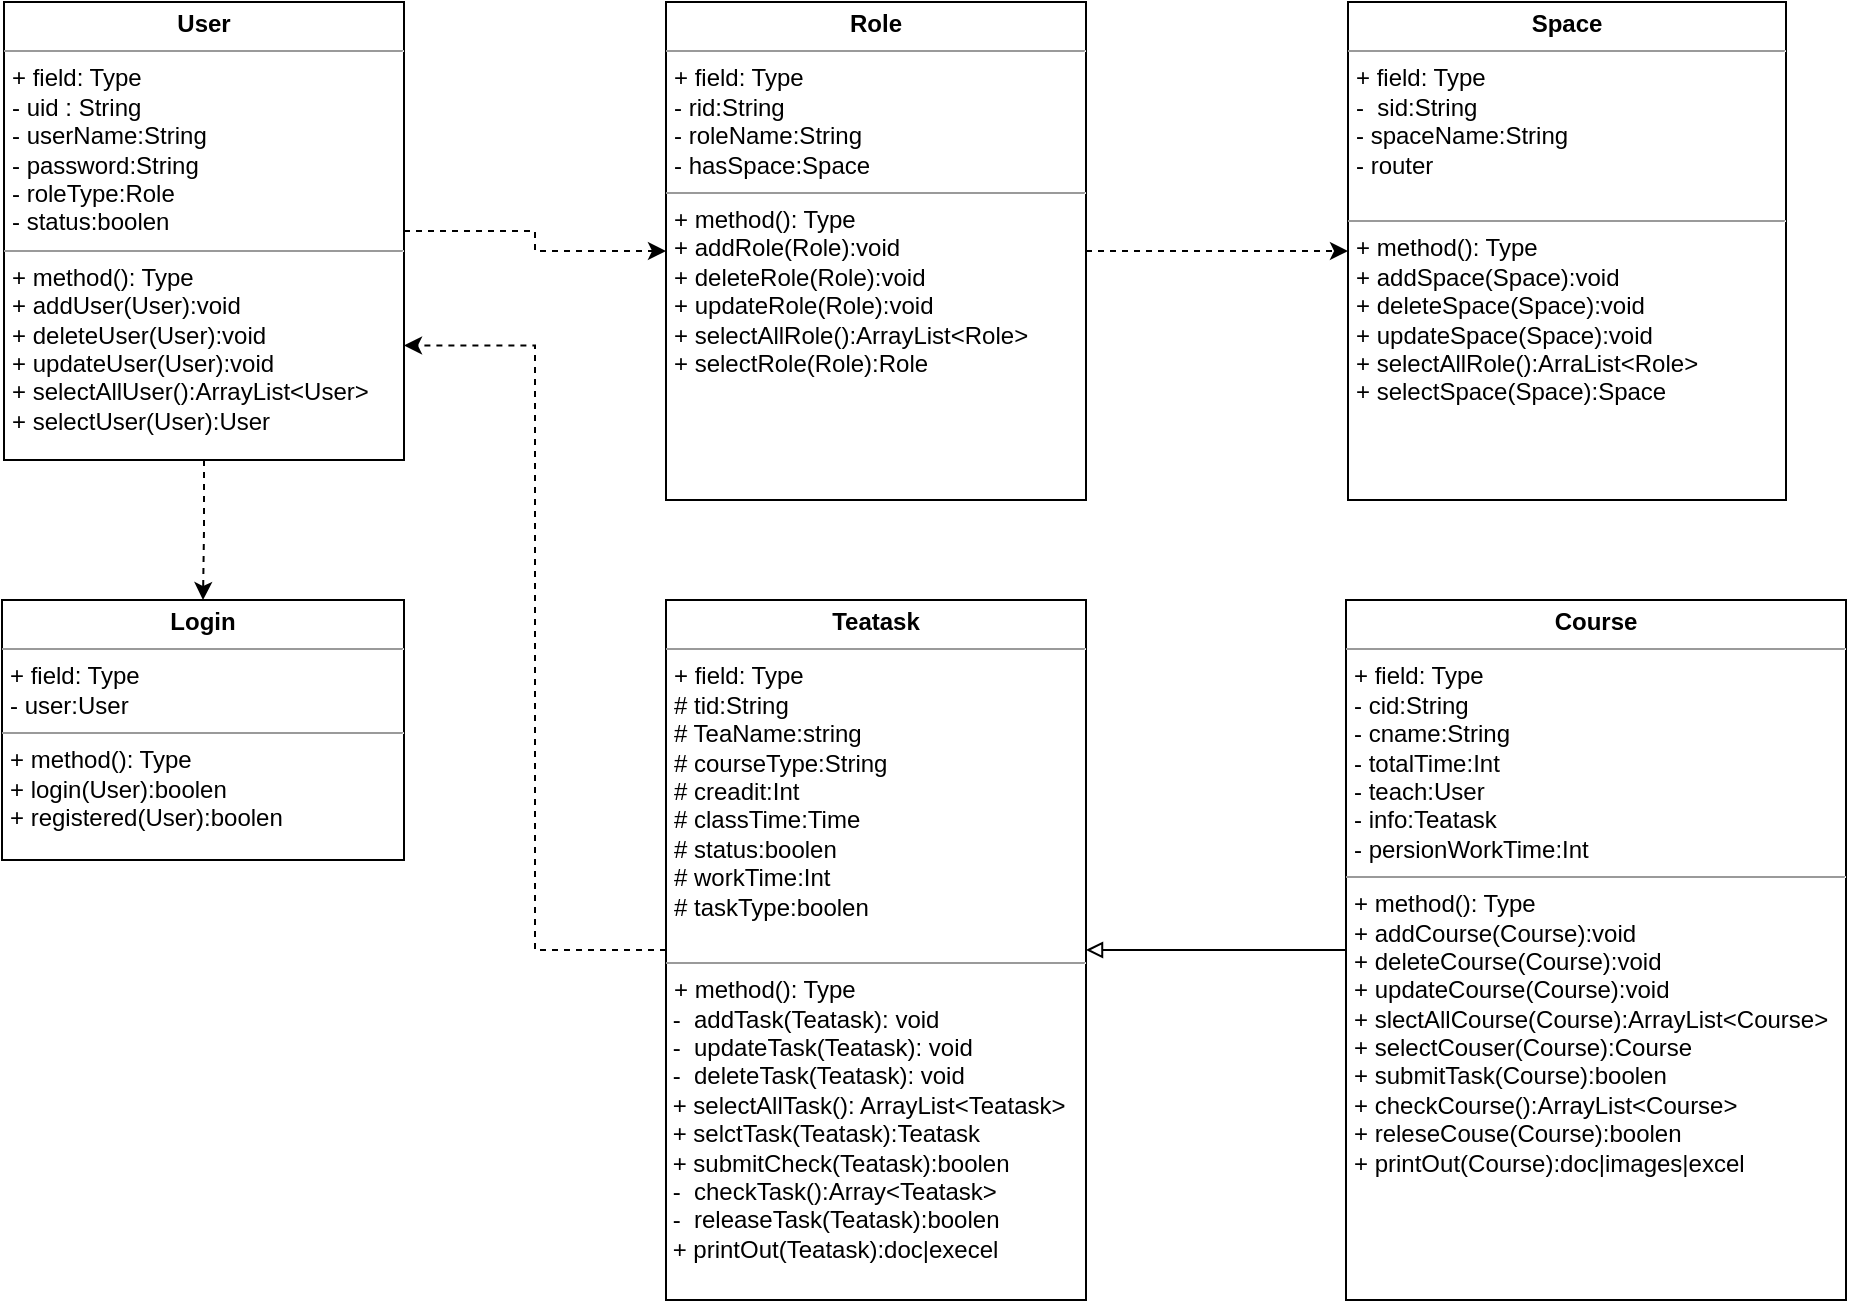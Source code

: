 <mxfile version="12.2.2" type="device" pages="1"><diagram id="P9X1I3nqkIhMI_yJqt4f" name="第 1 页"><mxGraphModel dx="1088" dy="660" grid="1" gridSize="10" guides="1" tooltips="1" connect="1" arrows="1" fold="1" page="1" pageScale="1" pageWidth="1654" pageHeight="2336" math="0" shadow="0"><root><mxCell id="0"/><mxCell id="1" parent="0"/><mxCell id="lDRF-UiVux-UGPm2Out2-1" style="edgeStyle=orthogonalEdgeStyle;rounded=0;orthogonalLoop=1;jettySize=auto;html=1;entryX=0;entryY=0.5;entryDx=0;entryDy=0;dashed=1;" edge="1" parent="1" source="S9qPkDNBxjBXRZIiyFLy-1" target="S9qPkDNBxjBXRZIiyFLy-4"><mxGeometry relative="1" as="geometry"/></mxCell><mxCell id="lDRF-UiVux-UGPm2Out2-5" style="edgeStyle=orthogonalEdgeStyle;rounded=0;orthogonalLoop=1;jettySize=auto;html=1;entryX=0.5;entryY=0;entryDx=0;entryDy=0;dashed=1;" edge="1" parent="1" source="S9qPkDNBxjBXRZIiyFLy-1" target="S9qPkDNBxjBXRZIiyFLy-8"><mxGeometry relative="1" as="geometry"/></mxCell><mxCell id="S9qPkDNBxjBXRZIiyFLy-1" value="&lt;p style=&quot;margin: 0px ; margin-top: 4px ; text-align: center&quot;&gt;&lt;b&gt;User&lt;/b&gt;&lt;/p&gt;&lt;hr size=&quot;1&quot;&gt;&lt;p style=&quot;margin: 0px ; margin-left: 4px&quot;&gt;+ field: Type&lt;/p&gt;&lt;p style=&quot;margin: 0px ; margin-left: 4px&quot;&gt;- uid : String&lt;/p&gt;&lt;p style=&quot;margin: 0px ; margin-left: 4px&quot;&gt;- userName:String&lt;/p&gt;&lt;p style=&quot;margin: 0px ; margin-left: 4px&quot;&gt;- password:String&lt;/p&gt;&lt;p style=&quot;margin: 0px ; margin-left: 4px&quot;&gt;- roleType:Role&lt;/p&gt;&lt;p style=&quot;margin: 0px ; margin-left: 4px&quot;&gt;- status:boolen&lt;/p&gt;&lt;hr size=&quot;1&quot;&gt;&lt;p style=&quot;margin: 0px ; margin-left: 4px&quot;&gt;+ method(): Type&lt;/p&gt;&lt;p style=&quot;margin: 0px ; margin-left: 4px&quot;&gt;+ addUser(User):void&lt;/p&gt;&lt;p style=&quot;margin: 0px ; margin-left: 4px&quot;&gt;+ deleteUser(User):void&lt;/p&gt;&lt;p style=&quot;margin: 0px ; margin-left: 4px&quot;&gt;+ updateUser(User):void&lt;/p&gt;&lt;p style=&quot;margin: 0px ; margin-left: 4px&quot;&gt;+ selectAllUser():ArrayList&amp;lt;User&amp;gt;&lt;/p&gt;&lt;p style=&quot;margin: 0px ; margin-left: 4px&quot;&gt;+ selectUser(User):User&lt;/p&gt;" style="verticalAlign=top;align=left;overflow=fill;fontSize=12;fontFamily=Helvetica;html=1;" parent="1" vertex="1"><mxGeometry x="139" y="121" width="200" height="229" as="geometry"/></mxCell><mxCell id="lDRF-UiVux-UGPm2Out2-2" style="edgeStyle=orthogonalEdgeStyle;rounded=0;orthogonalLoop=1;jettySize=auto;html=1;entryX=0;entryY=0.5;entryDx=0;entryDy=0;dashed=1;" edge="1" parent="1" source="S9qPkDNBxjBXRZIiyFLy-4" target="S9qPkDNBxjBXRZIiyFLy-5"><mxGeometry relative="1" as="geometry"/></mxCell><mxCell id="S9qPkDNBxjBXRZIiyFLy-4" value="&lt;p style=&quot;margin: 0px ; margin-top: 4px ; text-align: center&quot;&gt;&lt;b&gt;Role&lt;/b&gt;&lt;/p&gt;&lt;hr size=&quot;1&quot;&gt;&lt;p style=&quot;margin: 0px ; margin-left: 4px&quot;&gt;+ field: Type&lt;/p&gt;&lt;p style=&quot;margin: 0px ; margin-left: 4px&quot;&gt;- rid:String&amp;nbsp;&lt;/p&gt;&lt;p style=&quot;margin: 0px ; margin-left: 4px&quot;&gt;- roleName:String&amp;nbsp;&lt;/p&gt;&lt;p style=&quot;margin: 0px ; margin-left: 4px&quot;&gt;- hasSpace:Space&lt;/p&gt;&lt;hr size=&quot;1&quot;&gt;&lt;p style=&quot;margin: 0px ; margin-left: 4px&quot;&gt;+ method(): Type&lt;/p&gt;&lt;p style=&quot;margin: 0px ; margin-left: 4px&quot;&gt;+ addRole(Role):void&lt;/p&gt;&lt;p style=&quot;margin: 0px ; margin-left: 4px&quot;&gt;+ deleteRole(Role):void&lt;/p&gt;&lt;p style=&quot;margin: 0px ; margin-left: 4px&quot;&gt;+ updateRole(Role):void&lt;/p&gt;&lt;p style=&quot;margin: 0px ; margin-left: 4px&quot;&gt;+ selectAllRole():ArrayList&amp;lt;Role&amp;gt;&lt;/p&gt;&lt;p style=&quot;margin: 0px ; margin-left: 4px&quot;&gt;+ selectRole(Role):Role&lt;/p&gt;" style="verticalAlign=top;align=left;overflow=fill;fontSize=12;fontFamily=Helvetica;html=1;" parent="1" vertex="1"><mxGeometry x="470" y="121" width="210" height="249" as="geometry"/></mxCell><mxCell id="S9qPkDNBxjBXRZIiyFLy-5" value="&lt;p style=&quot;margin: 0px ; margin-top: 4px ; text-align: center&quot;&gt;&lt;b&gt;Space&lt;/b&gt;&lt;/p&gt;&lt;hr size=&quot;1&quot;&gt;&lt;p style=&quot;margin: 0px ; margin-left: 4px&quot;&gt;+ field: Type&lt;/p&gt;&lt;p style=&quot;margin: 0px ; margin-left: 4px&quot;&gt;-&amp;nbsp; sid:String&lt;/p&gt;&lt;p style=&quot;margin: 0px ; margin-left: 4px&quot;&gt;- spaceName:String&lt;/p&gt;&lt;p style=&quot;margin: 0px ; margin-left: 4px&quot;&gt;- router&lt;/p&gt;&lt;p style=&quot;margin: 0px ; margin-left: 4px&quot;&gt;&lt;br&gt;&lt;/p&gt;&lt;hr size=&quot;1&quot;&gt;&lt;p style=&quot;margin: 0px ; margin-left: 4px&quot;&gt;+ method(): Type&lt;/p&gt;&lt;p style=&quot;margin: 0px ; margin-left: 4px&quot;&gt;+ addSpace(Space):void&lt;/p&gt;&lt;p style=&quot;margin: 0px ; margin-left: 4px&quot;&gt;+ deleteSpace(Space):void&lt;/p&gt;&lt;p style=&quot;margin: 0px ; margin-left: 4px&quot;&gt;+ updateSpace(Space):void&lt;/p&gt;&lt;p style=&quot;margin: 0px ; margin-left: 4px&quot;&gt;+ selectAllRole():ArraList&amp;lt;Role&amp;gt;&lt;/p&gt;&lt;p style=&quot;margin: 0px ; margin-left: 4px&quot;&gt;+ selectSpace(Space):Space&lt;/p&gt;" style="verticalAlign=top;align=left;overflow=fill;fontSize=12;fontFamily=Helvetica;html=1;" parent="1" vertex="1"><mxGeometry x="811" y="121" width="219" height="249" as="geometry"/></mxCell><mxCell id="S9qPkDNBxjBXRZIiyFLy-8" value="&lt;p style=&quot;margin: 0px ; margin-top: 4px ; text-align: center&quot;&gt;&lt;b&gt;Login&lt;/b&gt;&lt;/p&gt;&lt;hr size=&quot;1&quot;&gt;&lt;p style=&quot;margin: 0px ; margin-left: 4px&quot;&gt;+ field: Type&lt;/p&gt;&lt;p style=&quot;margin: 0px ; margin-left: 4px&quot;&gt;- user:User&lt;/p&gt;&lt;hr size=&quot;1&quot;&gt;&lt;p style=&quot;margin: 0px ; margin-left: 4px&quot;&gt;+ method(): Type&lt;/p&gt;&lt;p style=&quot;margin: 0px ; margin-left: 4px&quot;&gt;+ login(User):boolen&lt;/p&gt;&lt;p style=&quot;margin: 0px ; margin-left: 4px&quot;&gt;+ registered(User):boolen&lt;/p&gt;&lt;p style=&quot;margin: 0px ; margin-left: 4px&quot;&gt;&lt;br&gt;&lt;/p&gt;" style="verticalAlign=top;align=left;overflow=fill;fontSize=12;fontFamily=Helvetica;html=1;" parent="1" vertex="1"><mxGeometry x="138" y="420" width="201" height="130" as="geometry"/></mxCell><mxCell id="lDRF-UiVux-UGPm2Out2-8" style="edgeStyle=orthogonalEdgeStyle;rounded=0;orthogonalLoop=1;jettySize=auto;html=1;entryX=1;entryY=0.75;entryDx=0;entryDy=0;endArrow=classic;endFill=1;dashed=1;" edge="1" parent="1" source="S9qPkDNBxjBXRZIiyFLy-9" target="S9qPkDNBxjBXRZIiyFLy-1"><mxGeometry relative="1" as="geometry"/></mxCell><mxCell id="S9qPkDNBxjBXRZIiyFLy-9" value="&lt;p style=&quot;margin: 0px ; margin-top: 4px ; text-align: center&quot;&gt;&lt;b&gt;Teatask&lt;/b&gt;&lt;/p&gt;&lt;hr size=&quot;1&quot;&gt;&lt;p style=&quot;margin: 0px ; margin-left: 4px&quot;&gt;+ field: Type&lt;/p&gt;&lt;p style=&quot;margin: 0px ; margin-left: 4px&quot;&gt;# tid:String&lt;/p&gt;&lt;p style=&quot;margin: 0px ; margin-left: 4px&quot;&gt;# TeaName:string&lt;/p&gt;&lt;p style=&quot;margin: 0px ; margin-left: 4px&quot;&gt;# courseType:String&lt;/p&gt;&lt;p style=&quot;margin: 0px ; margin-left: 4px&quot;&gt;# creadit:Int&lt;/p&gt;&lt;p style=&quot;margin: 0px ; margin-left: 4px&quot;&gt;# classTime:Time&lt;/p&gt;&lt;p style=&quot;margin: 0px ; margin-left: 4px&quot;&gt;# status:boolen&lt;/p&gt;&lt;p style=&quot;margin: 0px ; margin-left: 4px&quot;&gt;# workTime:Int&lt;/p&gt;&lt;p style=&quot;margin: 0px ; margin-left: 4px&quot;&gt;# taskType:boolen&lt;/p&gt;&lt;p style=&quot;margin: 0px ; margin-left: 4px&quot;&gt;&lt;br&gt;&lt;/p&gt;&lt;hr size=&quot;1&quot;&gt;&lt;p style=&quot;margin: 0px ; margin-left: 4px&quot;&gt;+ method(): Type&lt;span&gt;&amp;nbsp;&lt;/span&gt;&lt;/p&gt;&amp;nbsp;-&amp;nbsp; addTask(Teatask): void&lt;br&gt;&amp;nbsp;-&amp;nbsp; updateTask(Teatask): void&lt;br&gt;&amp;nbsp;-&amp;nbsp; deleteTask(Teatask): void&lt;br&gt;&amp;nbsp;+ selectAllTask(): ArrayList&amp;lt;Teatask&amp;gt;&lt;br&gt;&amp;nbsp;+ selctTask(Teatask):Teatask&lt;br&gt;&amp;nbsp;+ submitCheck(Teatask):boolen&lt;br&gt;&amp;nbsp;-&amp;nbsp; checkTask():Array&amp;lt;Teatask&amp;gt;&lt;br&gt;&amp;nbsp;-&amp;nbsp; releaseTask(Teatask):boolen&lt;br&gt;&amp;nbsp;+ printOut(Teatask):doc|execel" style="verticalAlign=top;align=left;overflow=fill;fontSize=12;fontFamily=Helvetica;html=1;" parent="1" vertex="1"><mxGeometry x="470" y="420" width="210" height="350" as="geometry"/></mxCell><mxCell id="lDRF-UiVux-UGPm2Out2-6" style="edgeStyle=orthogonalEdgeStyle;rounded=0;orthogonalLoop=1;jettySize=auto;html=1;entryX=1;entryY=0.5;entryDx=0;entryDy=0;endArrow=block;endFill=0;" edge="1" parent="1" source="S9qPkDNBxjBXRZIiyFLy-14" target="S9qPkDNBxjBXRZIiyFLy-9"><mxGeometry relative="1" as="geometry"/></mxCell><mxCell id="S9qPkDNBxjBXRZIiyFLy-14" value="&lt;p style=&quot;margin: 0px ; margin-top: 4px ; text-align: center&quot;&gt;&lt;b&gt;Course&lt;/b&gt;&lt;/p&gt;&lt;hr size=&quot;1&quot;&gt;&lt;p style=&quot;margin: 0px ; margin-left: 4px&quot;&gt;+ field: Type&lt;/p&gt;&lt;p style=&quot;margin: 0px ; margin-left: 4px&quot;&gt;- cid:String&lt;/p&gt;&lt;p style=&quot;margin: 0px ; margin-left: 4px&quot;&gt;- cname:String&lt;/p&gt;&lt;p style=&quot;margin: 0px ; margin-left: 4px&quot;&gt;- totalTime:Int&lt;/p&gt;&lt;p style=&quot;margin: 0px ; margin-left: 4px&quot;&gt;- teach:User&lt;/p&gt;&lt;p style=&quot;margin: 0px ; margin-left: 4px&quot;&gt;- info:Teatask&amp;nbsp;&lt;/p&gt;&lt;p style=&quot;margin: 0px ; margin-left: 4px&quot;&gt;- persionWorkTime:Int&lt;/p&gt;&lt;hr size=&quot;1&quot;&gt;&lt;p style=&quot;margin: 0px ; margin-left: 4px&quot;&gt;+ method(): Type&lt;/p&gt;&lt;p style=&quot;margin: 0px ; margin-left: 4px&quot;&gt;+ addCourse(Course):void&lt;/p&gt;&lt;p style=&quot;margin: 0px ; margin-left: 4px&quot;&gt;+ deleteCourse(Course):void&lt;br&gt;&lt;/p&gt;&lt;p style=&quot;margin: 0px ; margin-left: 4px&quot;&gt;+ updateCourse(Course):void&lt;br&gt;&lt;/p&gt;&lt;p style=&quot;margin: 0px ; margin-left: 4px&quot;&gt;+ slectAllCourse(Course):ArrayList&amp;lt;Course&lt;span&gt;&amp;gt;&lt;/span&gt;&lt;/p&gt;&lt;p style=&quot;margin: 0px ; margin-left: 4px&quot;&gt;&lt;span&gt;+ selectCouser(Course):Course&lt;/span&gt;&lt;/p&gt;&lt;p style=&quot;margin: 0px ; margin-left: 4px&quot;&gt;&lt;span&gt;+ submitTask(Course):boolen&lt;/span&gt;&lt;/p&gt;&lt;p style=&quot;margin: 0px ; margin-left: 4px&quot;&gt;&lt;span&gt;+ checkCourse():ArrayList&amp;lt;Course&amp;gt;&lt;/span&gt;&lt;/p&gt;&lt;p style=&quot;margin: 0px ; margin-left: 4px&quot;&gt;+ releseCouse(Course):boolen&lt;/p&gt;&lt;p style=&quot;margin: 0px ; margin-left: 4px&quot;&gt;+ printOut(Course):doc|images|excel&lt;/p&gt;" style="verticalAlign=top;align=left;overflow=fill;fontSize=12;fontFamily=Helvetica;html=1;" parent="1" vertex="1"><mxGeometry x="810" y="420" width="250" height="350" as="geometry"/></mxCell></root></mxGraphModel></diagram></mxfile>